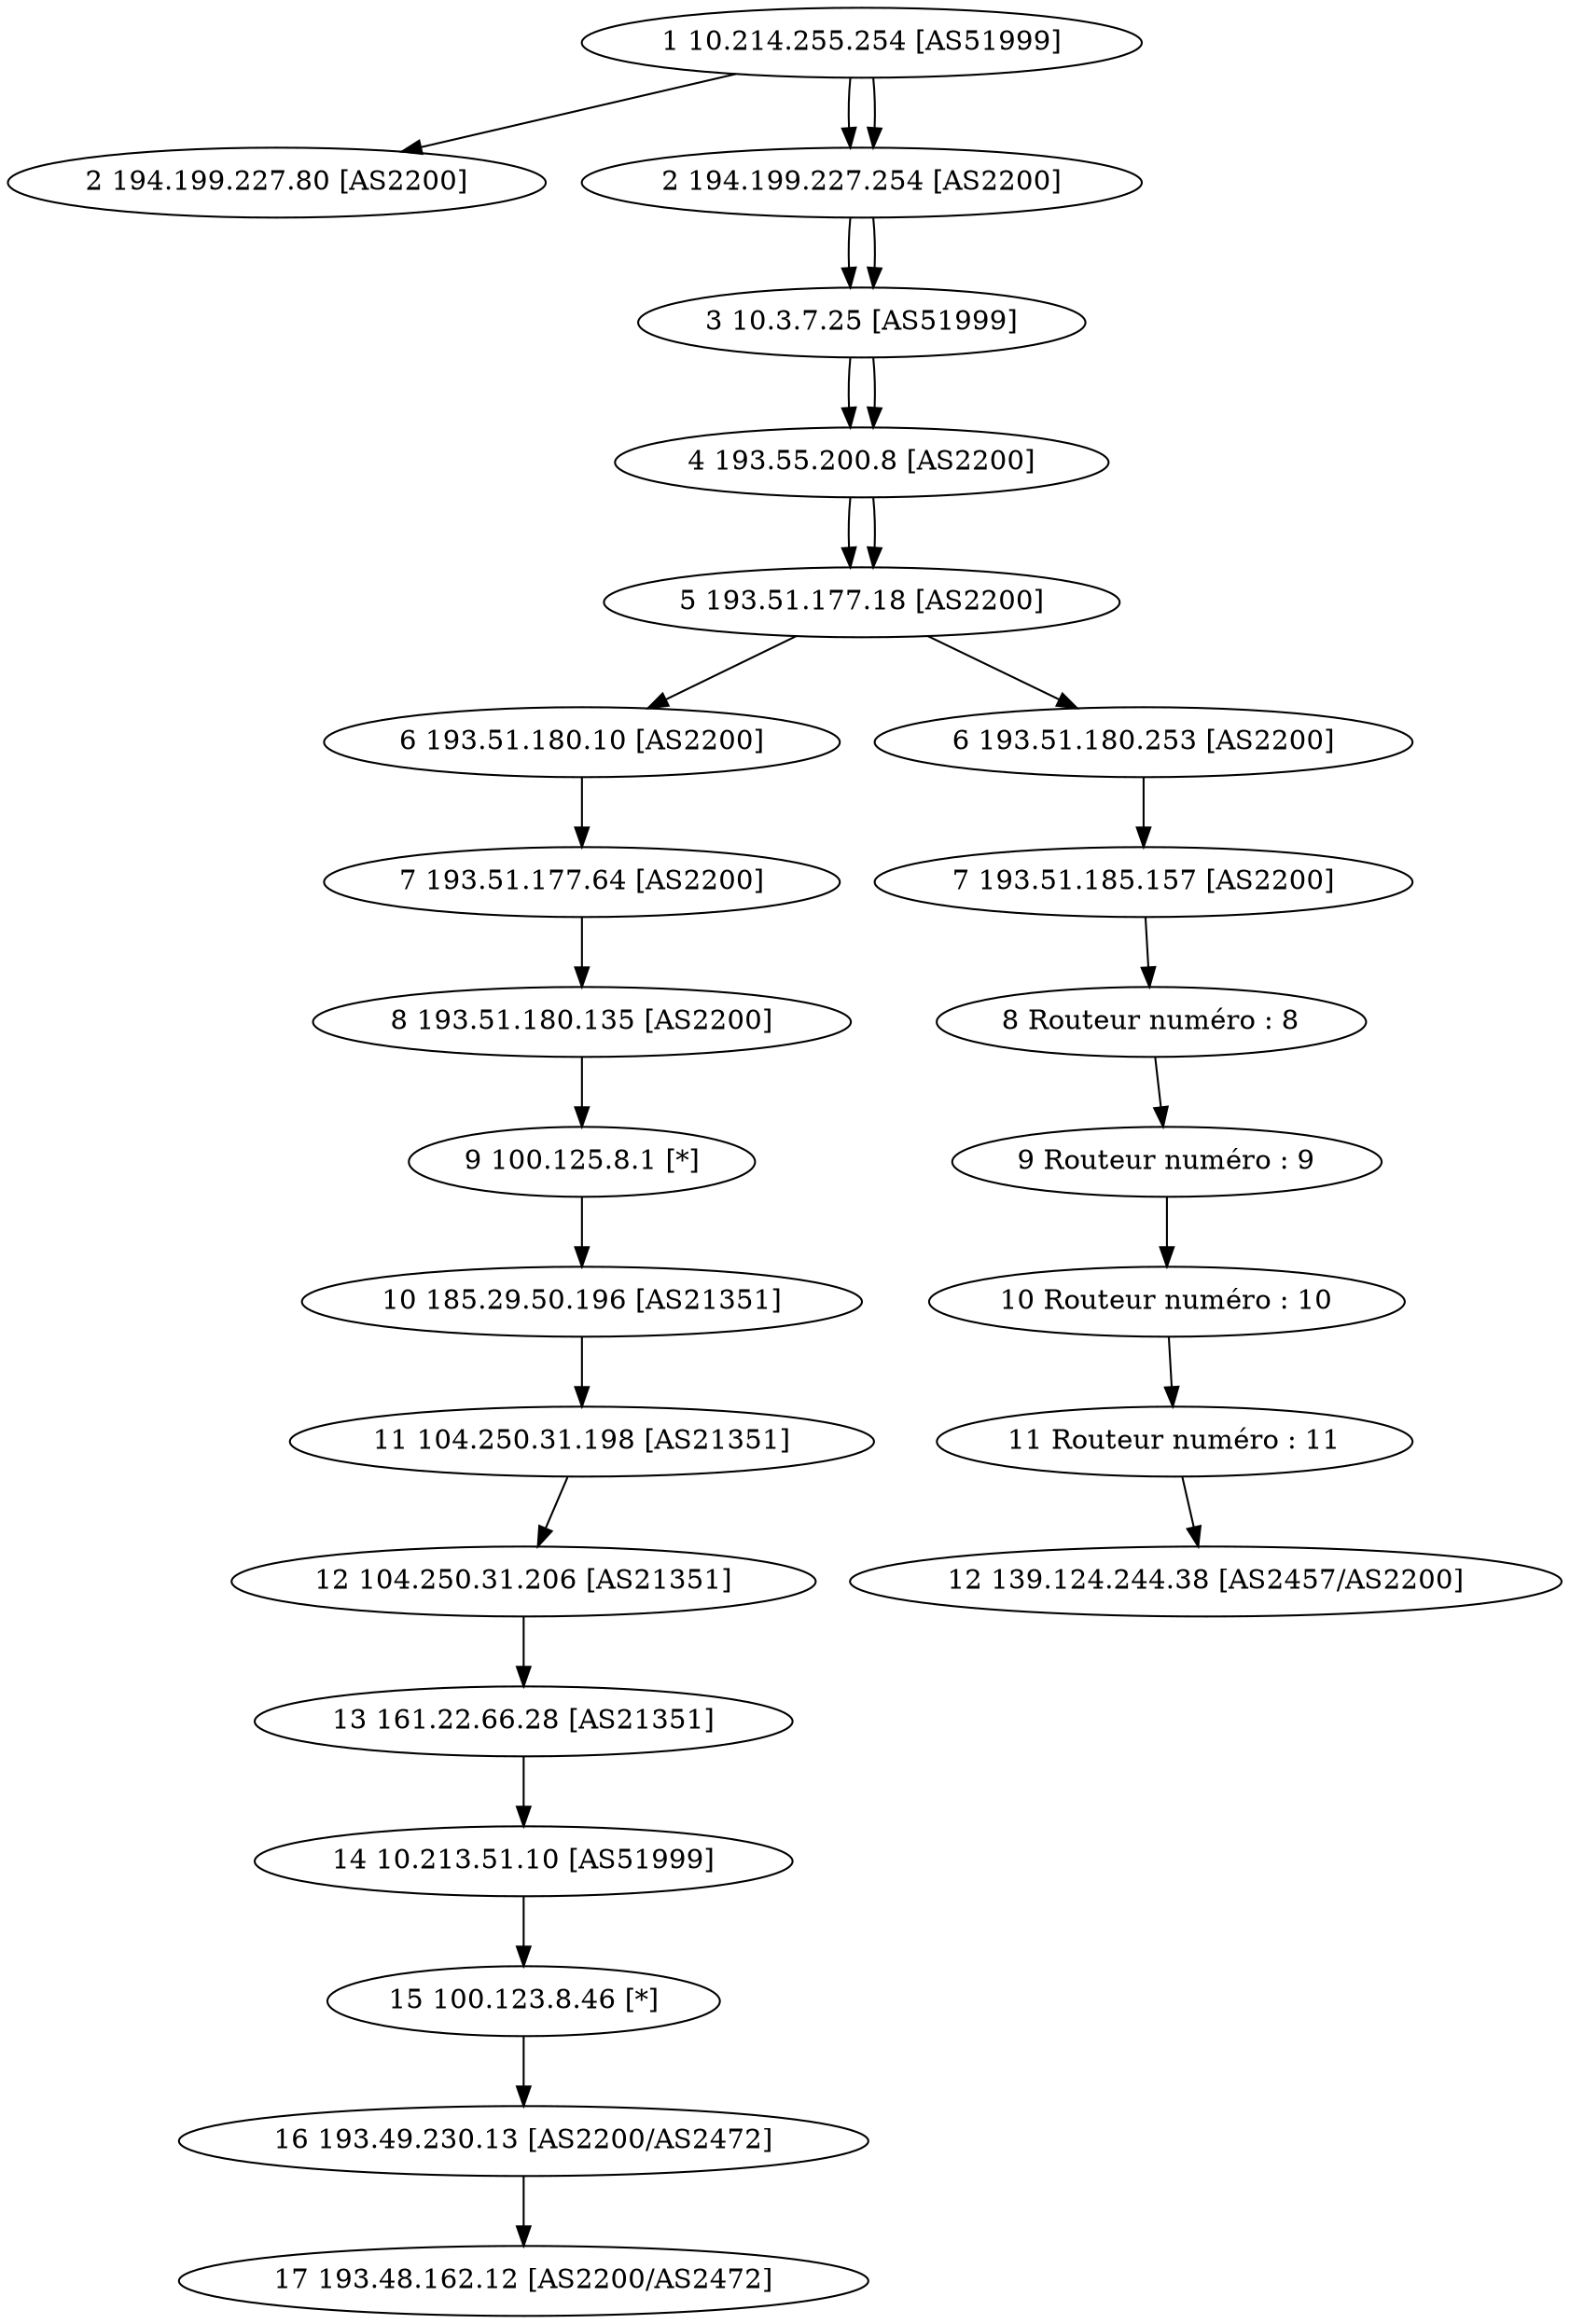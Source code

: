 digraph traceroute { "1 10.214.255.254 [AS51999]" -> "2 194.199.227.80 [AS2200]""1 10.214.255.254 [AS51999]" -> "2 194.199.227.254 [AS2200]" -> "3 10.3.7.25 [AS51999]" -> "4 193.55.200.8 [AS2200]" -> "5 193.51.177.18 [AS2200]" -> "6 193.51.180.10 [AS2200]" -> "7 193.51.177.64 [AS2200]" -> "8 193.51.180.135 [AS2200]" -> "9 100.125.8.1 [*]" -> "10 185.29.50.196 [AS21351]" -> "11 104.250.31.198 [AS21351]" -> "12 104.250.31.206 [AS21351]" -> "13 161.22.66.28 [AS21351]" -> "14 10.213.51.10 [AS51999]" -> "15 100.123.8.46 [*]" -> "16 193.49.230.13 [AS2200/AS2472]" -> "17 193.48.162.12 [AS2200/AS2472]""1 10.214.255.254 [AS51999]" -> "2 194.199.227.254 [AS2200]" -> "3 10.3.7.25 [AS51999]" -> "4 193.55.200.8 [AS2200]" -> "5 193.51.177.18 [AS2200]" -> "6 193.51.180.253 [AS2200]" -> "7 193.51.185.157 [AS2200]"-> "8 Routeur numéro : 8"-> "9 Routeur numéro : 9"-> "10 Routeur numéro : 10"-> "11 Routeur numéro : 11" -> "12 139.124.244.38 [AS2457/AS2200]";}
